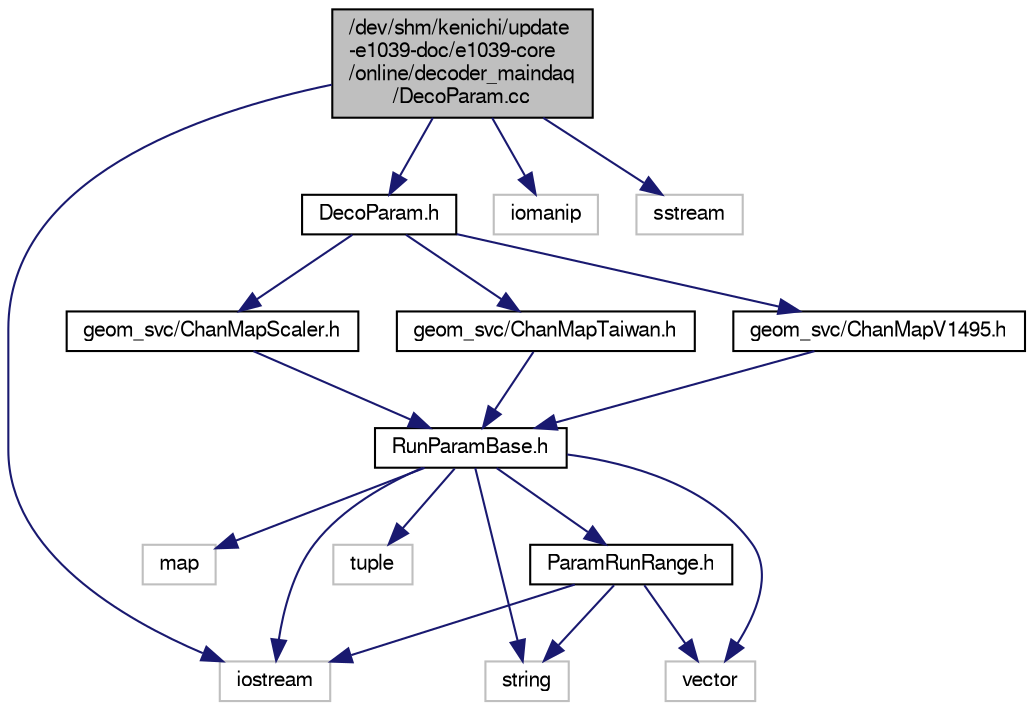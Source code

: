 digraph "/dev/shm/kenichi/update-e1039-doc/e1039-core/online/decoder_maindaq/DecoParam.cc"
{
  bgcolor="transparent";
  edge [fontname="FreeSans",fontsize="10",labelfontname="FreeSans",labelfontsize="10"];
  node [fontname="FreeSans",fontsize="10",shape=record];
  Node1 [label="/dev/shm/kenichi/update\l-e1039-doc/e1039-core\l/online/decoder_maindaq\l/DecoParam.cc",height=0.2,width=0.4,color="black", fillcolor="grey75", style="filled" fontcolor="black"];
  Node1 -> Node2 [color="midnightblue",fontsize="10",style="solid",fontname="FreeSans"];
  Node2 [label="iostream",height=0.2,width=0.4,color="grey75"];
  Node1 -> Node3 [color="midnightblue",fontsize="10",style="solid",fontname="FreeSans"];
  Node3 [label="iomanip",height=0.2,width=0.4,color="grey75"];
  Node1 -> Node4 [color="midnightblue",fontsize="10",style="solid",fontname="FreeSans"];
  Node4 [label="sstream",height=0.2,width=0.4,color="grey75"];
  Node1 -> Node5 [color="midnightblue",fontsize="10",style="solid",fontname="FreeSans"];
  Node5 [label="DecoParam.h",height=0.2,width=0.4,color="black",URL="$d9/da4/DecoParam_8h.html"];
  Node5 -> Node6 [color="midnightblue",fontsize="10",style="solid",fontname="FreeSans"];
  Node6 [label="geom_svc/ChanMapTaiwan.h",height=0.2,width=0.4,color="black",URL="$d2/dab/ChanMapTaiwan_8h.html"];
  Node6 -> Node7 [color="midnightblue",fontsize="10",style="solid",fontname="FreeSans"];
  Node7 [label="RunParamBase.h",height=0.2,width=0.4,color="black",URL="$d4/d28/RunParamBase_8h.html"];
  Node7 -> Node2 [color="midnightblue",fontsize="10",style="solid",fontname="FreeSans"];
  Node7 -> Node8 [color="midnightblue",fontsize="10",style="solid",fontname="FreeSans"];
  Node8 [label="map",height=0.2,width=0.4,color="grey75"];
  Node7 -> Node9 [color="midnightblue",fontsize="10",style="solid",fontname="FreeSans"];
  Node9 [label="vector",height=0.2,width=0.4,color="grey75"];
  Node7 -> Node10 [color="midnightblue",fontsize="10",style="solid",fontname="FreeSans"];
  Node10 [label="string",height=0.2,width=0.4,color="grey75"];
  Node7 -> Node11 [color="midnightblue",fontsize="10",style="solid",fontname="FreeSans"];
  Node11 [label="tuple",height=0.2,width=0.4,color="grey75"];
  Node7 -> Node12 [color="midnightblue",fontsize="10",style="solid",fontname="FreeSans"];
  Node12 [label="ParamRunRange.h",height=0.2,width=0.4,color="black",URL="$d0/dc7/ParamRunRange_8h.html"];
  Node12 -> Node2 [color="midnightblue",fontsize="10",style="solid",fontname="FreeSans"];
  Node12 -> Node9 [color="midnightblue",fontsize="10",style="solid",fontname="FreeSans"];
  Node12 -> Node10 [color="midnightblue",fontsize="10",style="solid",fontname="FreeSans"];
  Node5 -> Node13 [color="midnightblue",fontsize="10",style="solid",fontname="FreeSans"];
  Node13 [label="geom_svc/ChanMapV1495.h",height=0.2,width=0.4,color="black",URL="$d9/d97/ChanMapV1495_8h.html"];
  Node13 -> Node7 [color="midnightblue",fontsize="10",style="solid",fontname="FreeSans"];
  Node5 -> Node14 [color="midnightblue",fontsize="10",style="solid",fontname="FreeSans"];
  Node14 [label="geom_svc/ChanMapScaler.h",height=0.2,width=0.4,color="black",URL="$d5/de1/ChanMapScaler_8h.html"];
  Node14 -> Node7 [color="midnightblue",fontsize="10",style="solid",fontname="FreeSans"];
}
